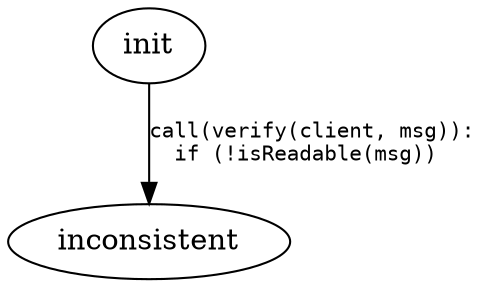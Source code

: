 digraph G {
//  rankdir=LR;
  edge [fontname="Monospace", fontsize=10];
  init;
  inconsistent;
  init -> inconsistent [label="call(verify(client, msg)):\l  if (!isReadable(msg))\l"];
}
